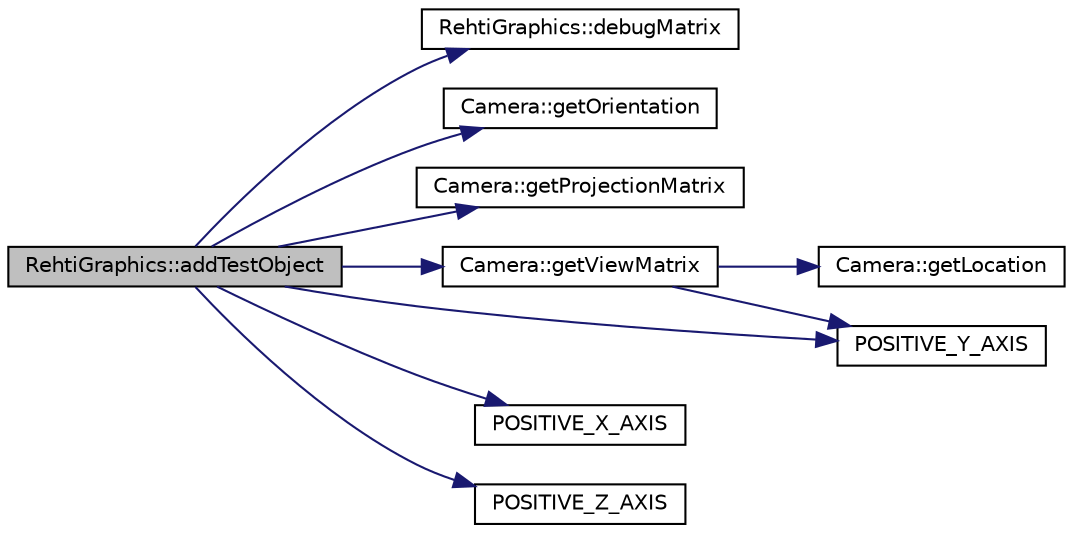 digraph "RehtiGraphics::addTestObject"
{
 // LATEX_PDF_SIZE
  edge [fontname="Helvetica",fontsize="10",labelfontname="Helvetica",labelfontsize="10"];
  node [fontname="Helvetica",fontsize="10",shape=record];
  rankdir="LR";
  Node1 [label="RehtiGraphics::addTestObject",height=0.2,width=0.4,color="black", fillcolor="grey75", style="filled", fontcolor="black",tooltip="Adds a test cube for testing purposes."];
  Node1 -> Node2 [color="midnightblue",fontsize="10",style="solid",fontname="Helvetica"];
  Node2 [label="RehtiGraphics::debugMatrix",height=0.2,width=0.4,color="black", fillcolor="white", style="filled",URL="$classRehtiGraphics.html#ad7e91752ef1752525a985a9e763dd517",tooltip="Prints out a matrix."];
  Node1 -> Node3 [color="midnightblue",fontsize="10",style="solid",fontname="Helvetica"];
  Node3 [label="Camera::getOrientation",height=0.2,width=0.4,color="black", fillcolor="white", style="filled",URL="$classCamera.html#af9394551d54bd76543bc9dfa0c730de0",tooltip="Returns the orientation of the camera."];
  Node1 -> Node4 [color="midnightblue",fontsize="10",style="solid",fontname="Helvetica"];
  Node4 [label="Camera::getProjectionMatrix",height=0.2,width=0.4,color="black", fillcolor="white", style="filled",URL="$classCamera.html#a3bb21fdfb8bd8974c880a33741a549df",tooltip="Returns the projection matrix of the camera."];
  Node1 -> Node5 [color="midnightblue",fontsize="10",style="solid",fontname="Helvetica"];
  Node5 [label="Camera::getViewMatrix",height=0.2,width=0.4,color="black", fillcolor="white", style="filled",URL="$classCamera.html#a2f90e661a78172675ca06ea69667b531",tooltip="Returns the view matrix of the camera, which is the inverse of the model matrix of the camera...."];
  Node5 -> Node6 [color="midnightblue",fontsize="10",style="solid",fontname="Helvetica"];
  Node6 [label="Camera::getLocation",height=0.2,width=0.4,color="black", fillcolor="white", style="filled",URL="$classCamera.html#aa5786f7090ec3569fa729f10a2e64ce1",tooltip="Returns the location of the camera."];
  Node5 -> Node7 [color="midnightblue",fontsize="10",style="solid",fontname="Helvetica"];
  Node7 [label="POSITIVE_Y_AXIS",height=0.2,width=0.4,color="black", fillcolor="white", style="filled",URL="$Camera_8hpp.html#ab03bb87e5fba3bc2067ea684738a2748",tooltip=" "];
  Node1 -> Node8 [color="midnightblue",fontsize="10",style="solid",fontname="Helvetica"];
  Node8 [label="POSITIVE_X_AXIS",height=0.2,width=0.4,color="black", fillcolor="white", style="filled",URL="$Camera_8hpp.html#a139a997d06bd43f993fc788e5050ed60",tooltip=" "];
  Node1 -> Node7 [color="midnightblue",fontsize="10",style="solid",fontname="Helvetica"];
  Node1 -> Node9 [color="midnightblue",fontsize="10",style="solid",fontname="Helvetica"];
  Node9 [label="POSITIVE_Z_AXIS",height=0.2,width=0.4,color="black", fillcolor="white", style="filled",URL="$Camera_8hpp.html#ac57ad755be51ffc9cc41b032426ba68b",tooltip=" "];
}
